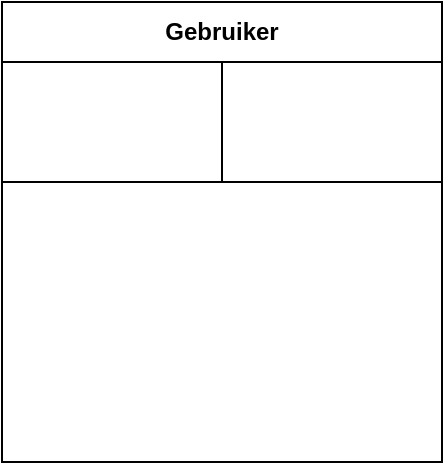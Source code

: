 <mxfile version="26.0.4">
  <diagram name="Page-1" id="1Q-0MwhNIyrVTJd8VMqO">
    <mxGraphModel dx="1050" dy="629" grid="1" gridSize="10" guides="1" tooltips="1" connect="1" arrows="1" fold="1" page="1" pageScale="1" pageWidth="827" pageHeight="1169" math="0" shadow="0">
      <root>
        <mxCell id="0" />
        <mxCell id="1" parent="0" />
        <mxCell id="vbb0Evkg3d8aQGLXcPHi-2" value="Gebruiker" style="swimlane;whiteSpace=wrap;html=1;startSize=30;" vertex="1" parent="1">
          <mxGeometry x="160" y="170" width="220" height="230" as="geometry" />
        </mxCell>
        <mxCell id="vbb0Evkg3d8aQGLXcPHi-7" value="" style="rounded=0;whiteSpace=wrap;html=1;" vertex="1" parent="vbb0Evkg3d8aQGLXcPHi-2">
          <mxGeometry y="30" width="110" height="60" as="geometry" />
        </mxCell>
        <mxCell id="vbb0Evkg3d8aQGLXcPHi-8" value="" style="rounded=0;whiteSpace=wrap;html=1;" vertex="1" parent="vbb0Evkg3d8aQGLXcPHi-2">
          <mxGeometry x="110" y="30" width="110" height="60" as="geometry" />
        </mxCell>
      </root>
    </mxGraphModel>
  </diagram>
</mxfile>

